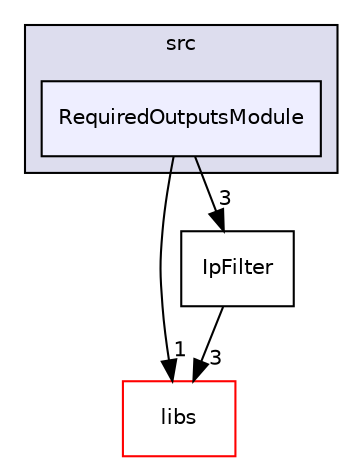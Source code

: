 digraph "hw2_ip_filter/src/RequiredOutputsModule" {
  compound=true
  node [ fontsize="10", fontname="Helvetica"];
  edge [ labelfontsize="10", labelfontname="Helvetica"];
  subgraph clusterdir_c6ade7757b3f9f32d06f3c22a64259fd {
    graph [ bgcolor="#ddddee", pencolor="black", label="src" fontname="Helvetica", fontsize="10", URL="dir_c6ade7757b3f9f32d06f3c22a64259fd.html"]
  dir_38f1822f7dd3dc4c7b9a5eabbcf475ff [shape=box, label="RequiredOutputsModule", style="filled", fillcolor="#eeeeff", pencolor="black", URL="dir_38f1822f7dd3dc4c7b9a5eabbcf475ff.html"];
  }
  dir_6719ab1f1f7655efc2fa43f7eb574fd1 [shape=box label="libs" fillcolor="white" style="filled" color="red" URL="dir_6719ab1f1f7655efc2fa43f7eb574fd1.html"];
  dir_71a34aeee79cb3872634700e2164c9b6 [shape=box label="IpFilter" URL="dir_71a34aeee79cb3872634700e2164c9b6.html"];
  dir_38f1822f7dd3dc4c7b9a5eabbcf475ff->dir_6719ab1f1f7655efc2fa43f7eb574fd1 [headlabel="1", labeldistance=1.5 headhref="dir_000014_000027.html"];
  dir_38f1822f7dd3dc4c7b9a5eabbcf475ff->dir_71a34aeee79cb3872634700e2164c9b6 [headlabel="3", labeldistance=1.5 headhref="dir_000014_000018.html"];
  dir_71a34aeee79cb3872634700e2164c9b6->dir_6719ab1f1f7655efc2fa43f7eb574fd1 [headlabel="3", labeldistance=1.5 headhref="dir_000018_000027.html"];
}
